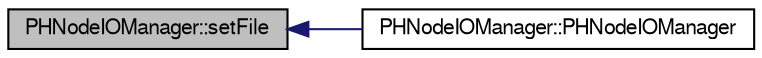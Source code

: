 digraph "PHNodeIOManager::setFile"
{
  bgcolor="transparent";
  edge [fontname="FreeSans",fontsize="10",labelfontname="FreeSans",labelfontsize="10"];
  node [fontname="FreeSans",fontsize="10",shape=record];
  rankdir="LR";
  Node1 [label="PHNodeIOManager::setFile",height=0.2,width=0.4,color="black", fillcolor="grey75", style="filled" fontcolor="black"];
  Node1 -> Node2 [dir="back",color="midnightblue",fontsize="10",style="solid",fontname="FreeSans"];
  Node2 [label="PHNodeIOManager::PHNodeIOManager",height=0.2,width=0.4,color="black",URL="$d7/d4d/classPHNodeIOManager.html#a97ea7a7609bed69ee8a9ac47296172a7"];
}
